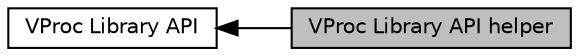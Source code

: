 digraph "VProc Library API helper"
{
  bgcolor="transparent";
  edge [fontname="Helvetica",fontsize="10",labelfontname="Helvetica",labelfontsize="10"];
  node [fontname="Helvetica",fontsize="10",shape=box];
  rankdir=LR;
  Node2 [label="VProc Library API",height=0.2,width=0.4,color="black",URL="$d8/d62/group__vproc-api.html",tooltip="VProc Library API, in file vproc.h."];
  Node1 [label="VProc Library API helper",height=0.2,width=0.4,color="black", fillcolor="grey75", style="filled", fontcolor="black",tooltip="VProc Helper, in file vproc.h."];
  Node2->Node1 [shape=plaintext, dir="back", style="solid"];
}
